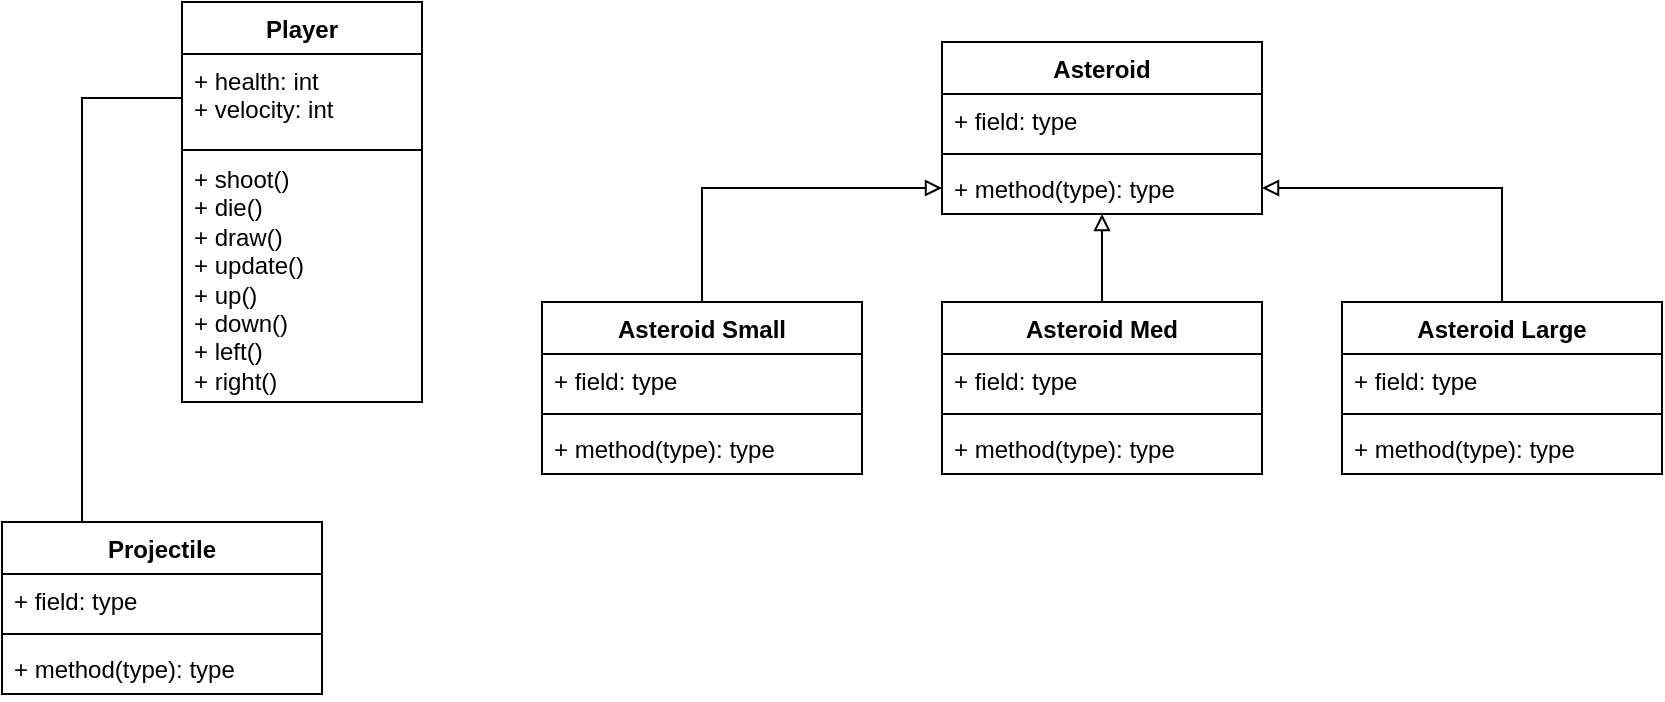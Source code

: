 <mxfile version="22.1.2" type="device">
  <diagram name="Page-1" id="uJlZZ8GzOuchY80w957W">
    <mxGraphModel dx="1050" dy="654" grid="1" gridSize="10" guides="1" tooltips="1" connect="1" arrows="1" fold="1" page="1" pageScale="1" pageWidth="850" pageHeight="1100" math="0" shadow="0">
      <root>
        <mxCell id="0" />
        <mxCell id="1" parent="0" />
        <mxCell id="S6WL_8YAi1D2qai2WmP8-15" value="Asteroid" style="swimlane;fontStyle=1;align=center;verticalAlign=top;childLayout=stackLayout;horizontal=1;startSize=26;horizontalStack=0;resizeParent=1;resizeParentMax=0;resizeLast=0;collapsible=1;marginBottom=0;whiteSpace=wrap;html=1;" vertex="1" parent="1">
          <mxGeometry x="480" y="30" width="160" height="86" as="geometry" />
        </mxCell>
        <mxCell id="S6WL_8YAi1D2qai2WmP8-16" value="+ field: type" style="text;strokeColor=none;fillColor=none;align=left;verticalAlign=top;spacingLeft=4;spacingRight=4;overflow=hidden;rotatable=0;points=[[0,0.5],[1,0.5]];portConstraint=eastwest;whiteSpace=wrap;html=1;" vertex="1" parent="S6WL_8YAi1D2qai2WmP8-15">
          <mxGeometry y="26" width="160" height="26" as="geometry" />
        </mxCell>
        <mxCell id="S6WL_8YAi1D2qai2WmP8-17" value="" style="line;strokeWidth=1;fillColor=none;align=left;verticalAlign=middle;spacingTop=-1;spacingLeft=3;spacingRight=3;rotatable=0;labelPosition=right;points=[];portConstraint=eastwest;strokeColor=inherit;" vertex="1" parent="S6WL_8YAi1D2qai2WmP8-15">
          <mxGeometry y="52" width="160" height="8" as="geometry" />
        </mxCell>
        <mxCell id="S6WL_8YAi1D2qai2WmP8-18" value="+ method(type): type" style="text;strokeColor=none;fillColor=none;align=left;verticalAlign=top;spacingLeft=4;spacingRight=4;overflow=hidden;rotatable=0;points=[[0,0.5],[1,0.5]];portConstraint=eastwest;whiteSpace=wrap;html=1;" vertex="1" parent="S6WL_8YAi1D2qai2WmP8-15">
          <mxGeometry y="60" width="160" height="26" as="geometry" />
        </mxCell>
        <mxCell id="S6WL_8YAi1D2qai2WmP8-19" value="Player" style="swimlane;fontStyle=1;align=center;verticalAlign=top;childLayout=stackLayout;horizontal=1;startSize=26;horizontalStack=0;resizeParent=1;resizeParentMax=0;resizeLast=0;collapsible=1;marginBottom=0;whiteSpace=wrap;html=1;" vertex="1" parent="1">
          <mxGeometry x="100" y="10" width="120" height="200" as="geometry" />
        </mxCell>
        <mxCell id="S6WL_8YAi1D2qai2WmP8-20" value="&lt;div&gt;+ health: int&lt;/div&gt;&lt;div&gt;+ velocity: int&lt;/div&gt;" style="text;strokeColor=none;fillColor=none;align=left;verticalAlign=top;spacingLeft=4;spacingRight=4;overflow=hidden;rotatable=0;points=[[0,0.5],[1,0.5]];portConstraint=eastwest;whiteSpace=wrap;html=1;" vertex="1" parent="S6WL_8YAi1D2qai2WmP8-19">
          <mxGeometry y="26" width="120" height="44" as="geometry" />
        </mxCell>
        <mxCell id="S6WL_8YAi1D2qai2WmP8-21" value="" style="line;strokeWidth=1;fillColor=none;align=left;verticalAlign=middle;spacingTop=-1;spacingLeft=3;spacingRight=3;rotatable=0;labelPosition=right;points=[];portConstraint=eastwest;strokeColor=inherit;" vertex="1" parent="S6WL_8YAi1D2qai2WmP8-19">
          <mxGeometry y="70" width="120" height="8" as="geometry" />
        </mxCell>
        <mxCell id="S6WL_8YAi1D2qai2WmP8-22" value="&lt;div&gt;+ shoot()&lt;br&gt;&lt;/div&gt;&lt;div&gt;+ die()&lt;br&gt;&lt;/div&gt;&lt;div&gt;+ draw()&lt;/div&gt;&lt;div&gt;+ update()&lt;/div&gt;&lt;div&gt;+ up()&lt;/div&gt;&lt;div&gt;+ down()&lt;/div&gt;&lt;div&gt;+ left()&lt;/div&gt;&lt;div&gt;+ right()&lt;br&gt;&lt;/div&gt;" style="text;strokeColor=none;fillColor=none;align=left;verticalAlign=middle;spacingLeft=4;spacingRight=4;overflow=hidden;rotatable=0;points=[[0,0.5],[1,0.5]];portConstraint=eastwest;whiteSpace=wrap;html=1;strokeWidth=1;horizontal=1;" vertex="1" parent="S6WL_8YAi1D2qai2WmP8-19">
          <mxGeometry y="78" width="120" height="122" as="geometry" />
        </mxCell>
        <mxCell id="S6WL_8YAi1D2qai2WmP8-23" value="Asteroid Small" style="swimlane;fontStyle=1;align=center;verticalAlign=top;childLayout=stackLayout;horizontal=1;startSize=26;horizontalStack=0;resizeParent=1;resizeParentMax=0;resizeLast=0;collapsible=1;marginBottom=0;whiteSpace=wrap;html=1;" vertex="1" parent="1">
          <mxGeometry x="280" y="160" width="160" height="86" as="geometry" />
        </mxCell>
        <mxCell id="S6WL_8YAi1D2qai2WmP8-24" value="+ field: type" style="text;strokeColor=none;fillColor=none;align=left;verticalAlign=top;spacingLeft=4;spacingRight=4;overflow=hidden;rotatable=0;points=[[0,0.5],[1,0.5]];portConstraint=eastwest;whiteSpace=wrap;html=1;" vertex="1" parent="S6WL_8YAi1D2qai2WmP8-23">
          <mxGeometry y="26" width="160" height="26" as="geometry" />
        </mxCell>
        <mxCell id="S6WL_8YAi1D2qai2WmP8-25" value="" style="line;strokeWidth=1;fillColor=none;align=left;verticalAlign=middle;spacingTop=-1;spacingLeft=3;spacingRight=3;rotatable=0;labelPosition=right;points=[];portConstraint=eastwest;strokeColor=inherit;" vertex="1" parent="S6WL_8YAi1D2qai2WmP8-23">
          <mxGeometry y="52" width="160" height="8" as="geometry" />
        </mxCell>
        <mxCell id="S6WL_8YAi1D2qai2WmP8-26" value="+ method(type): type" style="text;strokeColor=none;fillColor=none;align=left;verticalAlign=top;spacingLeft=4;spacingRight=4;overflow=hidden;rotatable=0;points=[[0,0.5],[1,0.5]];portConstraint=eastwest;whiteSpace=wrap;html=1;" vertex="1" parent="S6WL_8YAi1D2qai2WmP8-23">
          <mxGeometry y="60" width="160" height="26" as="geometry" />
        </mxCell>
        <mxCell id="S6WL_8YAi1D2qai2WmP8-27" value="Asteroid Large" style="swimlane;fontStyle=1;align=center;verticalAlign=top;childLayout=stackLayout;horizontal=1;startSize=26;horizontalStack=0;resizeParent=1;resizeParentMax=0;resizeLast=0;collapsible=1;marginBottom=0;whiteSpace=wrap;html=1;" vertex="1" parent="1">
          <mxGeometry x="680" y="160" width="160" height="86" as="geometry" />
        </mxCell>
        <mxCell id="S6WL_8YAi1D2qai2WmP8-28" value="+ field: type" style="text;strokeColor=none;fillColor=none;align=left;verticalAlign=top;spacingLeft=4;spacingRight=4;overflow=hidden;rotatable=0;points=[[0,0.5],[1,0.5]];portConstraint=eastwest;whiteSpace=wrap;html=1;" vertex="1" parent="S6WL_8YAi1D2qai2WmP8-27">
          <mxGeometry y="26" width="160" height="26" as="geometry" />
        </mxCell>
        <mxCell id="S6WL_8YAi1D2qai2WmP8-29" value="" style="line;strokeWidth=1;fillColor=none;align=left;verticalAlign=middle;spacingTop=-1;spacingLeft=3;spacingRight=3;rotatable=0;labelPosition=right;points=[];portConstraint=eastwest;strokeColor=inherit;" vertex="1" parent="S6WL_8YAi1D2qai2WmP8-27">
          <mxGeometry y="52" width="160" height="8" as="geometry" />
        </mxCell>
        <mxCell id="S6WL_8YAi1D2qai2WmP8-30" value="+ method(type): type" style="text;strokeColor=none;fillColor=none;align=left;verticalAlign=top;spacingLeft=4;spacingRight=4;overflow=hidden;rotatable=0;points=[[0,0.5],[1,0.5]];portConstraint=eastwest;whiteSpace=wrap;html=1;" vertex="1" parent="S6WL_8YAi1D2qai2WmP8-27">
          <mxGeometry y="60" width="160" height="26" as="geometry" />
        </mxCell>
        <mxCell id="S6WL_8YAi1D2qai2WmP8-44" style="edgeStyle=orthogonalEdgeStyle;rounded=0;orthogonalLoop=1;jettySize=auto;html=1;exitX=0.5;exitY=0;exitDx=0;exitDy=0;entryX=0.5;entryY=1;entryDx=0;entryDy=0;endArrow=block;endFill=0;" edge="1" parent="1" source="S6WL_8YAi1D2qai2WmP8-31" target="S6WL_8YAi1D2qai2WmP8-15">
          <mxGeometry relative="1" as="geometry" />
        </mxCell>
        <mxCell id="S6WL_8YAi1D2qai2WmP8-31" value="Asteroid Med" style="swimlane;fontStyle=1;align=center;verticalAlign=top;childLayout=stackLayout;horizontal=1;startSize=26;horizontalStack=0;resizeParent=1;resizeParentMax=0;resizeLast=0;collapsible=1;marginBottom=0;whiteSpace=wrap;html=1;" vertex="1" parent="1">
          <mxGeometry x="480" y="160" width="160" height="86" as="geometry" />
        </mxCell>
        <mxCell id="S6WL_8YAi1D2qai2WmP8-32" value="+ field: type" style="text;strokeColor=none;fillColor=none;align=left;verticalAlign=top;spacingLeft=4;spacingRight=4;overflow=hidden;rotatable=0;points=[[0,0.5],[1,0.5]];portConstraint=eastwest;whiteSpace=wrap;html=1;" vertex="1" parent="S6WL_8YAi1D2qai2WmP8-31">
          <mxGeometry y="26" width="160" height="26" as="geometry" />
        </mxCell>
        <mxCell id="S6WL_8YAi1D2qai2WmP8-33" value="" style="line;strokeWidth=1;fillColor=none;align=left;verticalAlign=middle;spacingTop=-1;spacingLeft=3;spacingRight=3;rotatable=0;labelPosition=right;points=[];portConstraint=eastwest;strokeColor=inherit;" vertex="1" parent="S6WL_8YAi1D2qai2WmP8-31">
          <mxGeometry y="52" width="160" height="8" as="geometry" />
        </mxCell>
        <mxCell id="S6WL_8YAi1D2qai2WmP8-34" value="+ method(type): type" style="text;strokeColor=none;fillColor=none;align=left;verticalAlign=top;spacingLeft=4;spacingRight=4;overflow=hidden;rotatable=0;points=[[0,0.5],[1,0.5]];portConstraint=eastwest;whiteSpace=wrap;html=1;" vertex="1" parent="S6WL_8YAi1D2qai2WmP8-31">
          <mxGeometry y="60" width="160" height="26" as="geometry" />
        </mxCell>
        <mxCell id="S6WL_8YAi1D2qai2WmP8-38" style="edgeStyle=orthogonalEdgeStyle;rounded=0;orthogonalLoop=1;jettySize=auto;html=1;entryX=1;entryY=0.5;entryDx=0;entryDy=0;endArrow=block;endFill=0;exitX=0.5;exitY=0;exitDx=0;exitDy=0;" edge="1" parent="1" source="S6WL_8YAi1D2qai2WmP8-27" target="S6WL_8YAi1D2qai2WmP8-18">
          <mxGeometry relative="1" as="geometry">
            <mxPoint x="710" y="80" as="sourcePoint" />
          </mxGeometry>
        </mxCell>
        <mxCell id="S6WL_8YAi1D2qai2WmP8-39" style="edgeStyle=orthogonalEdgeStyle;rounded=0;orthogonalLoop=1;jettySize=auto;html=1;entryX=0;entryY=0.5;entryDx=0;entryDy=0;endArrow=block;endFill=0;exitX=0.5;exitY=0;exitDx=0;exitDy=0;" edge="1" parent="1" source="S6WL_8YAi1D2qai2WmP8-23" target="S6WL_8YAi1D2qai2WmP8-18">
          <mxGeometry relative="1" as="geometry">
            <mxPoint x="430" y="80" as="sourcePoint" />
          </mxGeometry>
        </mxCell>
        <mxCell id="S6WL_8YAi1D2qai2WmP8-40" value="Projectile" style="swimlane;fontStyle=1;align=center;verticalAlign=top;childLayout=stackLayout;horizontal=1;startSize=26;horizontalStack=0;resizeParent=1;resizeParentMax=0;resizeLast=0;collapsible=1;marginBottom=0;whiteSpace=wrap;html=1;" vertex="1" parent="1">
          <mxGeometry x="10" y="270" width="160" height="86" as="geometry" />
        </mxCell>
        <mxCell id="S6WL_8YAi1D2qai2WmP8-41" value="+ field: type" style="text;strokeColor=none;fillColor=none;align=left;verticalAlign=top;spacingLeft=4;spacingRight=4;overflow=hidden;rotatable=0;points=[[0,0.5],[1,0.5]];portConstraint=eastwest;whiteSpace=wrap;html=1;" vertex="1" parent="S6WL_8YAi1D2qai2WmP8-40">
          <mxGeometry y="26" width="160" height="26" as="geometry" />
        </mxCell>
        <mxCell id="S6WL_8YAi1D2qai2WmP8-42" value="" style="line;strokeWidth=1;fillColor=none;align=left;verticalAlign=middle;spacingTop=-1;spacingLeft=3;spacingRight=3;rotatable=0;labelPosition=right;points=[];portConstraint=eastwest;strokeColor=inherit;" vertex="1" parent="S6WL_8YAi1D2qai2WmP8-40">
          <mxGeometry y="52" width="160" height="8" as="geometry" />
        </mxCell>
        <mxCell id="S6WL_8YAi1D2qai2WmP8-43" value="+ method(type): type" style="text;strokeColor=none;fillColor=none;align=left;verticalAlign=top;spacingLeft=4;spacingRight=4;overflow=hidden;rotatable=0;points=[[0,0.5],[1,0.5]];portConstraint=eastwest;whiteSpace=wrap;html=1;" vertex="1" parent="S6WL_8YAi1D2qai2WmP8-40">
          <mxGeometry y="60" width="160" height="26" as="geometry" />
        </mxCell>
        <mxCell id="S6WL_8YAi1D2qai2WmP8-49" value="" style="endArrow=none;html=1;edgeStyle=orthogonalEdgeStyle;rounded=0;exitX=0.25;exitY=0;exitDx=0;exitDy=0;entryX=0;entryY=0.5;entryDx=0;entryDy=0;" edge="1" parent="1" source="S6WL_8YAi1D2qai2WmP8-40" target="S6WL_8YAi1D2qai2WmP8-20">
          <mxGeometry relative="1" as="geometry">
            <mxPoint x="380" y="190" as="sourcePoint" />
            <mxPoint x="540" y="190" as="targetPoint" />
          </mxGeometry>
        </mxCell>
      </root>
    </mxGraphModel>
  </diagram>
</mxfile>
